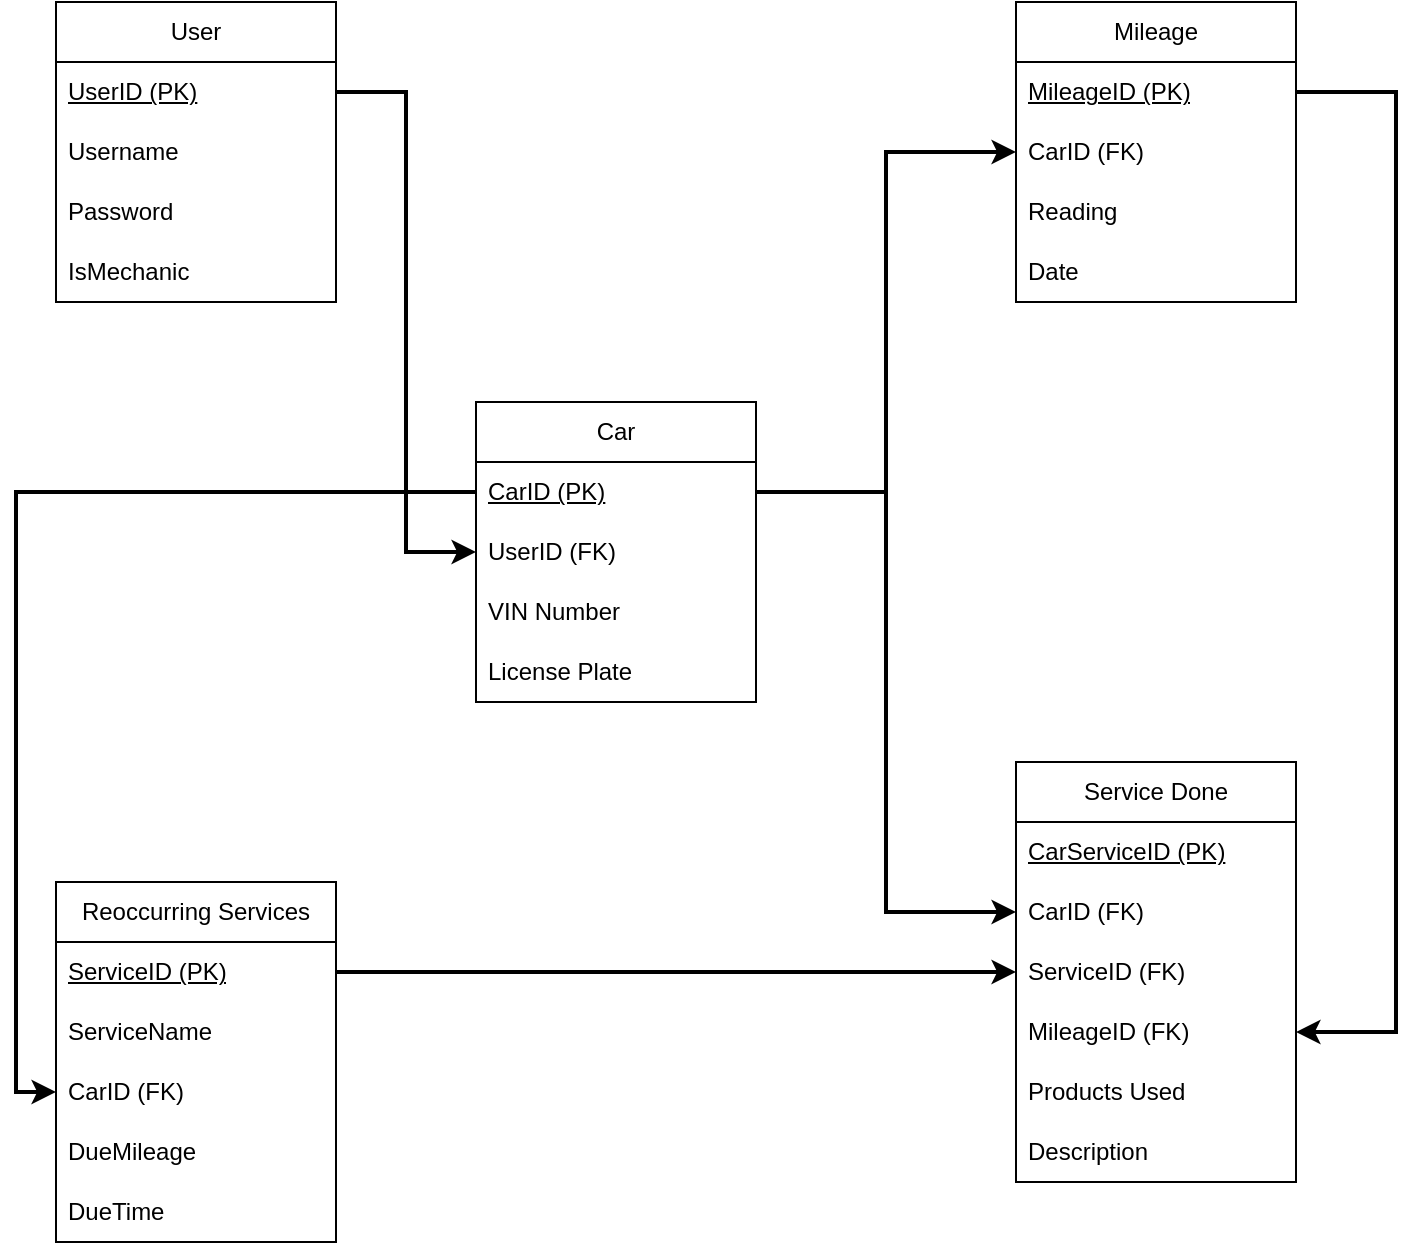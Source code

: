 <mxfile version="28.0.4">
  <diagram name="Page-1" id="2U9PmiJWjNZkj3zUWBvy">
    <mxGraphModel dx="1722" dy="919" grid="1" gridSize="10" guides="1" tooltips="1" connect="1" arrows="1" fold="1" page="1" pageScale="1" pageWidth="850" pageHeight="1100" math="0" shadow="0">
      <root>
        <mxCell id="0" />
        <mxCell id="1" parent="0" />
        <mxCell id="zqsQLIGYLYNqMTzboAx5-2" value="User" style="swimlane;fontStyle=0;childLayout=stackLayout;horizontal=1;startSize=30;horizontalStack=0;resizeParent=1;resizeParentMax=0;resizeLast=0;collapsible=1;marginBottom=0;whiteSpace=wrap;html=1;" parent="1" vertex="1">
          <mxGeometry x="130" y="230" width="140" height="150" as="geometry" />
        </mxCell>
        <mxCell id="zqsQLIGYLYNqMTzboAx5-3" value="&lt;u&gt;UserID (PK)&lt;/u&gt;" style="text;strokeColor=none;fillColor=none;align=left;verticalAlign=middle;spacingLeft=4;spacingRight=4;overflow=hidden;points=[[0,0.5],[1,0.5]];portConstraint=eastwest;rotatable=0;whiteSpace=wrap;html=1;" parent="zqsQLIGYLYNqMTzboAx5-2" vertex="1">
          <mxGeometry y="30" width="140" height="30" as="geometry" />
        </mxCell>
        <mxCell id="zqsQLIGYLYNqMTzboAx5-4" value="Username" style="text;strokeColor=none;fillColor=none;align=left;verticalAlign=middle;spacingLeft=4;spacingRight=4;overflow=hidden;points=[[0,0.5],[1,0.5]];portConstraint=eastwest;rotatable=0;whiteSpace=wrap;html=1;" parent="zqsQLIGYLYNqMTzboAx5-2" vertex="1">
          <mxGeometry y="60" width="140" height="30" as="geometry" />
        </mxCell>
        <mxCell id="zqsQLIGYLYNqMTzboAx5-5" value="Password" style="text;strokeColor=none;fillColor=none;align=left;verticalAlign=middle;spacingLeft=4;spacingRight=4;overflow=hidden;points=[[0,0.5],[1,0.5]];portConstraint=eastwest;rotatable=0;whiteSpace=wrap;html=1;" parent="zqsQLIGYLYNqMTzboAx5-2" vertex="1">
          <mxGeometry y="90" width="140" height="30" as="geometry" />
        </mxCell>
        <mxCell id="zqsQLIGYLYNqMTzboAx5-6" value="IsMechanic" style="text;strokeColor=none;fillColor=none;align=left;verticalAlign=middle;spacingLeft=4;spacingRight=4;overflow=hidden;points=[[0,0.5],[1,0.5]];portConstraint=eastwest;rotatable=0;whiteSpace=wrap;html=1;" parent="zqsQLIGYLYNqMTzboAx5-2" vertex="1">
          <mxGeometry y="120" width="140" height="30" as="geometry" />
        </mxCell>
        <mxCell id="DX0LSY-dfmZFrwKkVUaD-1" value="Car" style="swimlane;fontStyle=0;childLayout=stackLayout;horizontal=1;startSize=30;horizontalStack=0;resizeParent=1;resizeParentMax=0;resizeLast=0;collapsible=1;marginBottom=0;whiteSpace=wrap;html=1;" parent="1" vertex="1">
          <mxGeometry x="340" y="430" width="140" height="150" as="geometry" />
        </mxCell>
        <mxCell id="DX0LSY-dfmZFrwKkVUaD-2" value="&lt;u&gt;CarID (PK)&lt;/u&gt;" style="text;strokeColor=none;fillColor=none;align=left;verticalAlign=middle;spacingLeft=4;spacingRight=4;overflow=hidden;points=[[0,0.5],[1,0.5]];portConstraint=eastwest;rotatable=0;whiteSpace=wrap;html=1;" parent="DX0LSY-dfmZFrwKkVUaD-1" vertex="1">
          <mxGeometry y="30" width="140" height="30" as="geometry" />
        </mxCell>
        <mxCell id="DX0LSY-dfmZFrwKkVUaD-4" value="UserID (FK)" style="text;strokeColor=none;fillColor=none;align=left;verticalAlign=middle;spacingLeft=4;spacingRight=4;overflow=hidden;points=[[0,0.5],[1,0.5]];portConstraint=eastwest;rotatable=0;whiteSpace=wrap;html=1;" parent="DX0LSY-dfmZFrwKkVUaD-1" vertex="1">
          <mxGeometry y="60" width="140" height="30" as="geometry" />
        </mxCell>
        <mxCell id="DX0LSY-dfmZFrwKkVUaD-10" value="VIN Number" style="text;strokeColor=none;fillColor=none;align=left;verticalAlign=middle;spacingLeft=4;spacingRight=4;overflow=hidden;points=[[0,0.5],[1,0.5]];portConstraint=eastwest;rotatable=0;whiteSpace=wrap;html=1;" parent="DX0LSY-dfmZFrwKkVUaD-1" vertex="1">
          <mxGeometry y="90" width="140" height="30" as="geometry" />
        </mxCell>
        <mxCell id="DX0LSY-dfmZFrwKkVUaD-11" value="License Plate" style="text;strokeColor=none;fillColor=none;align=left;verticalAlign=middle;spacingLeft=4;spacingRight=4;overflow=hidden;points=[[0,0.5],[1,0.5]];portConstraint=eastwest;rotatable=0;whiteSpace=wrap;html=1;" parent="DX0LSY-dfmZFrwKkVUaD-1" vertex="1">
          <mxGeometry y="120" width="140" height="30" as="geometry" />
        </mxCell>
        <mxCell id="DX0LSY-dfmZFrwKkVUaD-5" style="edgeStyle=orthogonalEdgeStyle;rounded=0;orthogonalLoop=1;jettySize=auto;html=1;exitX=1;exitY=0.5;exitDx=0;exitDy=0;entryX=0;entryY=0.5;entryDx=0;entryDy=0;strokeWidth=2;" parent="1" source="zqsQLIGYLYNqMTzboAx5-3" target="DX0LSY-dfmZFrwKkVUaD-4" edge="1">
          <mxGeometry relative="1" as="geometry" />
        </mxCell>
        <mxCell id="DX0LSY-dfmZFrwKkVUaD-12" value="Reoccurring Services" style="swimlane;fontStyle=0;childLayout=stackLayout;horizontal=1;startSize=30;horizontalStack=0;resizeParent=1;resizeParentMax=0;resizeLast=0;collapsible=1;marginBottom=0;whiteSpace=wrap;html=1;" parent="1" vertex="1">
          <mxGeometry x="130" y="670" width="140" height="180" as="geometry" />
        </mxCell>
        <mxCell id="DX0LSY-dfmZFrwKkVUaD-14" value="&lt;u&gt;ServiceID (PK)&lt;/u&gt;" style="text;strokeColor=none;fillColor=none;align=left;verticalAlign=middle;spacingLeft=4;spacingRight=4;overflow=hidden;points=[[0,0.5],[1,0.5]];portConstraint=eastwest;rotatable=0;whiteSpace=wrap;html=1;" parent="DX0LSY-dfmZFrwKkVUaD-12" vertex="1">
          <mxGeometry y="30" width="140" height="30" as="geometry" />
        </mxCell>
        <mxCell id="d_huYpm3Dkgc-2qix997-7" value="ServiceName" style="text;strokeColor=none;fillColor=none;align=left;verticalAlign=middle;spacingLeft=4;spacingRight=4;overflow=hidden;points=[[0,0.5],[1,0.5]];portConstraint=eastwest;rotatable=0;whiteSpace=wrap;html=1;" vertex="1" parent="DX0LSY-dfmZFrwKkVUaD-12">
          <mxGeometry y="60" width="140" height="30" as="geometry" />
        </mxCell>
        <mxCell id="DX0LSY-dfmZFrwKkVUaD-13" value="CarID (FK)" style="text;strokeColor=none;fillColor=none;align=left;verticalAlign=middle;spacingLeft=4;spacingRight=4;overflow=hidden;points=[[0,0.5],[1,0.5]];portConstraint=eastwest;rotatable=0;whiteSpace=wrap;html=1;" parent="DX0LSY-dfmZFrwKkVUaD-12" vertex="1">
          <mxGeometry y="90" width="140" height="30" as="geometry" />
        </mxCell>
        <mxCell id="DX0LSY-dfmZFrwKkVUaD-15" value="DueMileage" style="text;strokeColor=none;fillColor=none;align=left;verticalAlign=middle;spacingLeft=4;spacingRight=4;overflow=hidden;points=[[0,0.5],[1,0.5]];portConstraint=eastwest;rotatable=0;whiteSpace=wrap;html=1;" parent="DX0LSY-dfmZFrwKkVUaD-12" vertex="1">
          <mxGeometry y="120" width="140" height="30" as="geometry" />
        </mxCell>
        <mxCell id="d_huYpm3Dkgc-2qix997-4" value="DueTime" style="text;strokeColor=none;fillColor=none;align=left;verticalAlign=middle;spacingLeft=4;spacingRight=4;overflow=hidden;points=[[0,0.5],[1,0.5]];portConstraint=eastwest;rotatable=0;whiteSpace=wrap;html=1;" vertex="1" parent="DX0LSY-dfmZFrwKkVUaD-12">
          <mxGeometry y="150" width="140" height="30" as="geometry" />
        </mxCell>
        <mxCell id="DX0LSY-dfmZFrwKkVUaD-17" value="Mileage" style="swimlane;fontStyle=0;childLayout=stackLayout;horizontal=1;startSize=30;horizontalStack=0;resizeParent=1;resizeParentMax=0;resizeLast=0;collapsible=1;marginBottom=0;whiteSpace=wrap;html=1;" parent="1" vertex="1">
          <mxGeometry x="610" y="230" width="140" height="150" as="geometry" />
        </mxCell>
        <mxCell id="DX0LSY-dfmZFrwKkVUaD-21" value="&lt;u&gt;MileageID (PK)&lt;/u&gt;" style="text;strokeColor=none;fillColor=none;align=left;verticalAlign=middle;spacingLeft=4;spacingRight=4;overflow=hidden;points=[[0,0.5],[1,0.5]];portConstraint=eastwest;rotatable=0;whiteSpace=wrap;html=1;" parent="DX0LSY-dfmZFrwKkVUaD-17" vertex="1">
          <mxGeometry y="30" width="140" height="30" as="geometry" />
        </mxCell>
        <mxCell id="DX0LSY-dfmZFrwKkVUaD-18" value="CarID (FK&lt;span style=&quot;background-color: transparent; color: light-dark(rgb(0, 0, 0), rgb(255, 255, 255));&quot;&gt;)&lt;/span&gt;" style="text;strokeColor=none;fillColor=none;align=left;verticalAlign=middle;spacingLeft=4;spacingRight=4;overflow=hidden;points=[[0,0.5],[1,0.5]];portConstraint=eastwest;rotatable=0;whiteSpace=wrap;html=1;" parent="DX0LSY-dfmZFrwKkVUaD-17" vertex="1">
          <mxGeometry y="60" width="140" height="30" as="geometry" />
        </mxCell>
        <mxCell id="DX0LSY-dfmZFrwKkVUaD-19" value="Reading" style="text;strokeColor=none;fillColor=none;align=left;verticalAlign=middle;spacingLeft=4;spacingRight=4;overflow=hidden;points=[[0,0.5],[1,0.5]];portConstraint=eastwest;rotatable=0;whiteSpace=wrap;html=1;" parent="DX0LSY-dfmZFrwKkVUaD-17" vertex="1">
          <mxGeometry y="90" width="140" height="30" as="geometry" />
        </mxCell>
        <mxCell id="DX0LSY-dfmZFrwKkVUaD-20" value="Date" style="text;strokeColor=none;fillColor=none;align=left;verticalAlign=middle;spacingLeft=4;spacingRight=4;overflow=hidden;points=[[0,0.5],[1,0.5]];portConstraint=eastwest;rotatable=0;whiteSpace=wrap;html=1;" parent="DX0LSY-dfmZFrwKkVUaD-17" vertex="1">
          <mxGeometry y="120" width="140" height="30" as="geometry" />
        </mxCell>
        <mxCell id="DX0LSY-dfmZFrwKkVUaD-22" style="edgeStyle=orthogonalEdgeStyle;rounded=0;orthogonalLoop=1;jettySize=auto;html=1;entryX=0;entryY=0.5;entryDx=0;entryDy=0;strokeWidth=2;" parent="1" source="DX0LSY-dfmZFrwKkVUaD-2" target="DX0LSY-dfmZFrwKkVUaD-18" edge="1">
          <mxGeometry relative="1" as="geometry" />
        </mxCell>
        <mxCell id="DX0LSY-dfmZFrwKkVUaD-23" value="Service Done" style="swimlane;fontStyle=0;childLayout=stackLayout;horizontal=1;startSize=30;horizontalStack=0;resizeParent=1;resizeParentMax=0;resizeLast=0;collapsible=1;marginBottom=0;whiteSpace=wrap;html=1;" parent="1" vertex="1">
          <mxGeometry x="610" y="610" width="140" height="210" as="geometry" />
        </mxCell>
        <mxCell id="d_huYpm3Dkgc-2qix997-2" value="&lt;u&gt;CarServiceID (PK)&lt;/u&gt;" style="text;strokeColor=none;fillColor=none;align=left;verticalAlign=middle;spacingLeft=4;spacingRight=4;overflow=hidden;points=[[0,0.5],[1,0.5]];portConstraint=eastwest;rotatable=0;whiteSpace=wrap;html=1;" vertex="1" parent="DX0LSY-dfmZFrwKkVUaD-23">
          <mxGeometry y="30" width="140" height="30" as="geometry" />
        </mxCell>
        <mxCell id="DX0LSY-dfmZFrwKkVUaD-24" value="CarID (FK)" style="text;strokeColor=none;fillColor=none;align=left;verticalAlign=middle;spacingLeft=4;spacingRight=4;overflow=hidden;points=[[0,0.5],[1,0.5]];portConstraint=eastwest;rotatable=0;whiteSpace=wrap;html=1;" parent="DX0LSY-dfmZFrwKkVUaD-23" vertex="1">
          <mxGeometry y="60" width="140" height="30" as="geometry" />
        </mxCell>
        <mxCell id="DX0LSY-dfmZFrwKkVUaD-25" value="ServiceID (FK)" style="text;strokeColor=none;fillColor=none;align=left;verticalAlign=middle;spacingLeft=4;spacingRight=4;overflow=hidden;points=[[0,0.5],[1,0.5]];portConstraint=eastwest;rotatable=0;whiteSpace=wrap;html=1;" parent="DX0LSY-dfmZFrwKkVUaD-23" vertex="1">
          <mxGeometry y="90" width="140" height="30" as="geometry" />
        </mxCell>
        <mxCell id="DX0LSY-dfmZFrwKkVUaD-26" value="MileageID (FK)" style="text;strokeColor=none;fillColor=none;align=left;verticalAlign=middle;spacingLeft=4;spacingRight=4;overflow=hidden;points=[[0,0.5],[1,0.5]];portConstraint=eastwest;rotatable=0;whiteSpace=wrap;html=1;" parent="DX0LSY-dfmZFrwKkVUaD-23" vertex="1">
          <mxGeometry y="120" width="140" height="30" as="geometry" />
        </mxCell>
        <mxCell id="DX0LSY-dfmZFrwKkVUaD-30" value="Products Used" style="text;strokeColor=none;fillColor=none;align=left;verticalAlign=middle;spacingLeft=4;spacingRight=4;overflow=hidden;points=[[0,0.5],[1,0.5]];portConstraint=eastwest;rotatable=0;whiteSpace=wrap;html=1;" parent="DX0LSY-dfmZFrwKkVUaD-23" vertex="1">
          <mxGeometry y="150" width="140" height="30" as="geometry" />
        </mxCell>
        <mxCell id="DX0LSY-dfmZFrwKkVUaD-31" value="Description" style="text;strokeColor=none;fillColor=none;align=left;verticalAlign=middle;spacingLeft=4;spacingRight=4;overflow=hidden;points=[[0,0.5],[1,0.5]];portConstraint=eastwest;rotatable=0;whiteSpace=wrap;html=1;" parent="DX0LSY-dfmZFrwKkVUaD-23" vertex="1">
          <mxGeometry y="180" width="140" height="30" as="geometry" />
        </mxCell>
        <mxCell id="DX0LSY-dfmZFrwKkVUaD-27" style="edgeStyle=orthogonalEdgeStyle;rounded=0;orthogonalLoop=1;jettySize=auto;html=1;exitX=1;exitY=0.5;exitDx=0;exitDy=0;entryX=0;entryY=0.5;entryDx=0;entryDy=0;strokeWidth=2;" parent="1" source="DX0LSY-dfmZFrwKkVUaD-2" target="DX0LSY-dfmZFrwKkVUaD-24" edge="1">
          <mxGeometry relative="1" as="geometry" />
        </mxCell>
        <mxCell id="DX0LSY-dfmZFrwKkVUaD-28" style="edgeStyle=orthogonalEdgeStyle;rounded=0;orthogonalLoop=1;jettySize=auto;html=1;exitX=1;exitY=0.5;exitDx=0;exitDy=0;strokeWidth=2;" parent="1" source="DX0LSY-dfmZFrwKkVUaD-14" target="DX0LSY-dfmZFrwKkVUaD-25" edge="1">
          <mxGeometry relative="1" as="geometry" />
        </mxCell>
        <mxCell id="d_huYpm3Dkgc-2qix997-3" style="edgeStyle=orthogonalEdgeStyle;rounded=0;orthogonalLoop=1;jettySize=auto;html=1;entryX=1;entryY=0.5;entryDx=0;entryDy=0;exitX=1;exitY=0.5;exitDx=0;exitDy=0;strokeWidth=2;" edge="1" parent="1" source="DX0LSY-dfmZFrwKkVUaD-21" target="DX0LSY-dfmZFrwKkVUaD-26">
          <mxGeometry relative="1" as="geometry">
            <Array as="points">
              <mxPoint x="800" y="275" />
              <mxPoint x="800" y="745" />
            </Array>
          </mxGeometry>
        </mxCell>
        <mxCell id="d_huYpm3Dkgc-2qix997-6" style="edgeStyle=orthogonalEdgeStyle;rounded=0;orthogonalLoop=1;jettySize=auto;html=1;entryX=0;entryY=0.5;entryDx=0;entryDy=0;strokeWidth=2;" edge="1" parent="1" source="DX0LSY-dfmZFrwKkVUaD-2" target="DX0LSY-dfmZFrwKkVUaD-13">
          <mxGeometry relative="1" as="geometry" />
        </mxCell>
      </root>
    </mxGraphModel>
  </diagram>
</mxfile>
